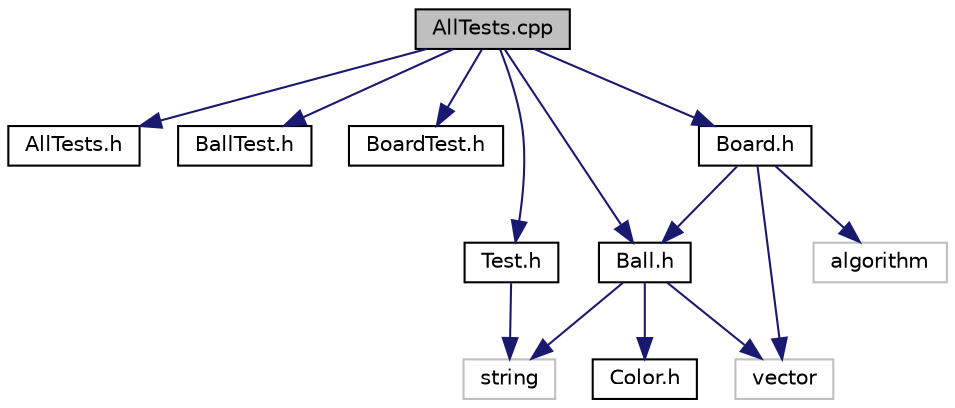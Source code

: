digraph "AllTests.cpp"
{
  edge [fontname="Helvetica",fontsize="10",labelfontname="Helvetica",labelfontsize="10"];
  node [fontname="Helvetica",fontsize="10",shape=record];
  Node1 [label="AllTests.cpp",height=0.2,width=0.4,color="black", fillcolor="grey75", style="filled", fontcolor="black"];
  Node1 -> Node2 [color="midnightblue",fontsize="10",style="solid"];
  Node2 [label="AllTests.h",height=0.2,width=0.4,color="black", fillcolor="white", style="filled",URL="$AllTests_8h.html"];
  Node1 -> Node3 [color="midnightblue",fontsize="10",style="solid"];
  Node3 [label="BallTest.h",height=0.2,width=0.4,color="black", fillcolor="white", style="filled",URL="$BallTest_8h.html"];
  Node1 -> Node4 [color="midnightblue",fontsize="10",style="solid"];
  Node4 [label="BoardTest.h",height=0.2,width=0.4,color="black", fillcolor="white", style="filled",URL="$BoardTest_8h.html"];
  Node1 -> Node5 [color="midnightblue",fontsize="10",style="solid"];
  Node5 [label="Test.h",height=0.2,width=0.4,color="black", fillcolor="white", style="filled",URL="$Test_8h.html"];
  Node5 -> Node6 [color="midnightblue",fontsize="10",style="solid"];
  Node6 [label="string",height=0.2,width=0.4,color="grey75", fillcolor="white", style="filled"];
  Node1 -> Node7 [color="midnightblue",fontsize="10",style="solid"];
  Node7 [label="Ball.h",height=0.2,width=0.4,color="black", fillcolor="white", style="filled",URL="$Ball_8h.html"];
  Node7 -> Node6 [color="midnightblue",fontsize="10",style="solid"];
  Node7 -> Node8 [color="midnightblue",fontsize="10",style="solid"];
  Node8 [label="vector",height=0.2,width=0.4,color="grey75", fillcolor="white", style="filled"];
  Node7 -> Node9 [color="midnightblue",fontsize="10",style="solid"];
  Node9 [label="Color.h",height=0.2,width=0.4,color="black", fillcolor="white", style="filled",URL="$Color_8h.html"];
  Node1 -> Node10 [color="midnightblue",fontsize="10",style="solid"];
  Node10 [label="Board.h",height=0.2,width=0.4,color="black", fillcolor="white", style="filled",URL="$Board_8h.html"];
  Node10 -> Node7 [color="midnightblue",fontsize="10",style="solid"];
  Node10 -> Node8 [color="midnightblue",fontsize="10",style="solid"];
  Node10 -> Node11 [color="midnightblue",fontsize="10",style="solid"];
  Node11 [label="algorithm",height=0.2,width=0.4,color="grey75", fillcolor="white", style="filled"];
}
